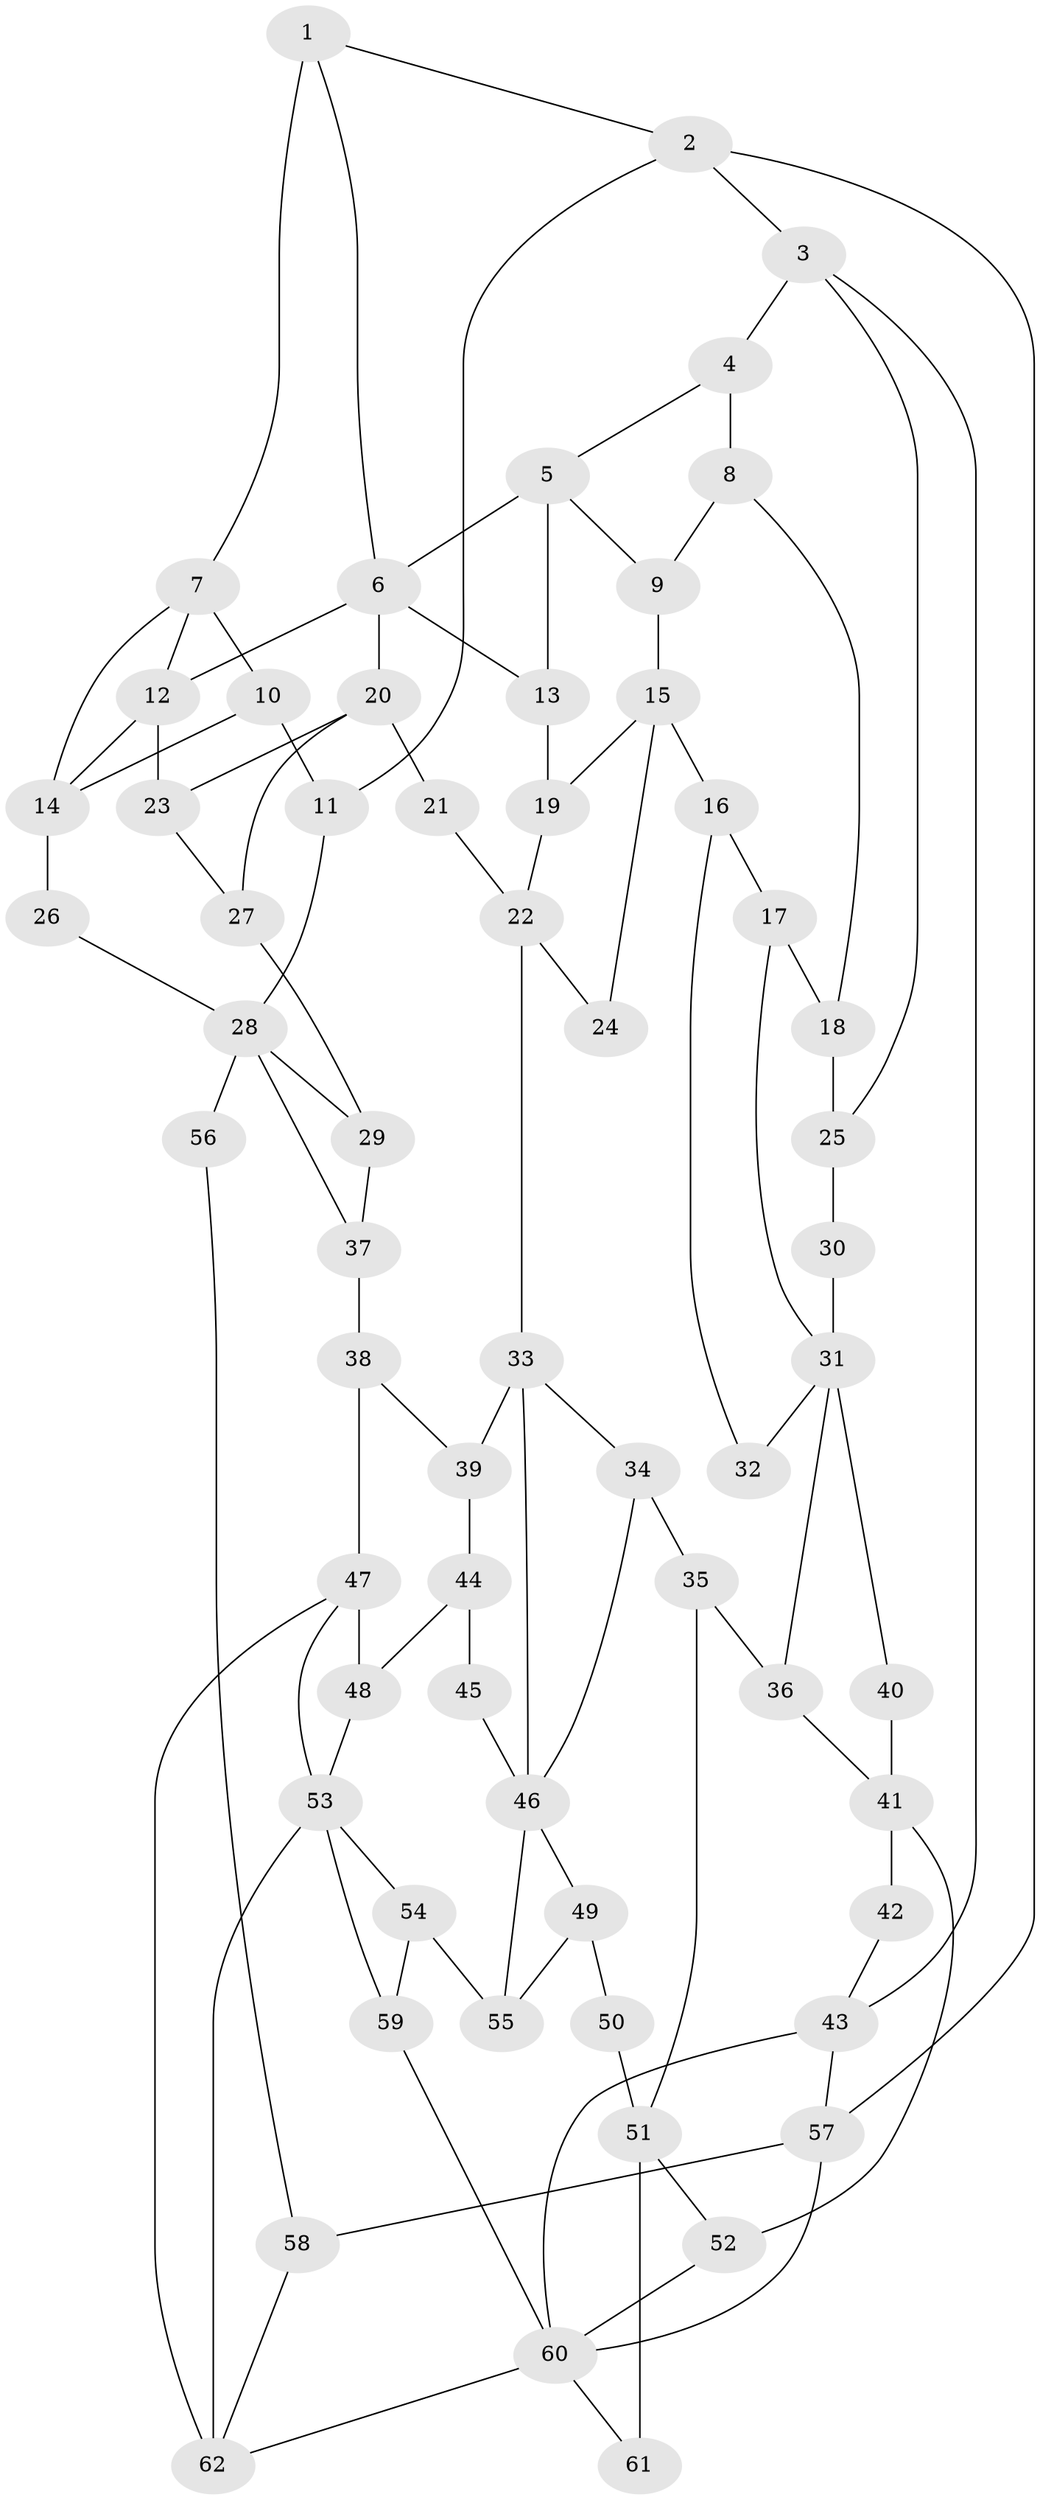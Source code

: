 // original degree distribution, {3: 0.016129032258064516, 4: 0.23387096774193547, 6: 0.21774193548387097, 5: 0.532258064516129}
// Generated by graph-tools (version 1.1) at 2025/38/03/09/25 02:38:52]
// undirected, 62 vertices, 102 edges
graph export_dot {
graph [start="1"]
  node [color=gray90,style=filled];
  1;
  2;
  3;
  4;
  5;
  6;
  7;
  8;
  9;
  10;
  11;
  12;
  13;
  14;
  15;
  16;
  17;
  18;
  19;
  20;
  21;
  22;
  23;
  24;
  25;
  26;
  27;
  28;
  29;
  30;
  31;
  32;
  33;
  34;
  35;
  36;
  37;
  38;
  39;
  40;
  41;
  42;
  43;
  44;
  45;
  46;
  47;
  48;
  49;
  50;
  51;
  52;
  53;
  54;
  55;
  56;
  57;
  58;
  59;
  60;
  61;
  62;
  1 -- 2 [weight=1.0];
  1 -- 6 [weight=1.0];
  1 -- 7 [weight=2.0];
  2 -- 3 [weight=1.0];
  2 -- 11 [weight=1.0];
  2 -- 57 [weight=1.0];
  3 -- 4 [weight=1.0];
  3 -- 25 [weight=1.0];
  3 -- 43 [weight=1.0];
  4 -- 5 [weight=1.0];
  4 -- 8 [weight=1.0];
  5 -- 6 [weight=1.0];
  5 -- 9 [weight=1.0];
  5 -- 13 [weight=2.0];
  6 -- 12 [weight=1.0];
  6 -- 13 [weight=1.0];
  6 -- 20 [weight=2.0];
  7 -- 10 [weight=1.0];
  7 -- 12 [weight=2.0];
  7 -- 14 [weight=1.0];
  8 -- 9 [weight=1.0];
  8 -- 18 [weight=1.0];
  9 -- 15 [weight=1.0];
  10 -- 11 [weight=1.0];
  10 -- 14 [weight=2.0];
  11 -- 28 [weight=1.0];
  12 -- 14 [weight=1.0];
  12 -- 23 [weight=1.0];
  13 -- 19 [weight=1.0];
  14 -- 26 [weight=2.0];
  15 -- 16 [weight=2.0];
  15 -- 19 [weight=1.0];
  15 -- 24 [weight=2.0];
  16 -- 17 [weight=1.0];
  16 -- 32 [weight=2.0];
  17 -- 18 [weight=1.0];
  17 -- 31 [weight=1.0];
  18 -- 25 [weight=1.0];
  19 -- 22 [weight=1.0];
  20 -- 21 [weight=2.0];
  20 -- 23 [weight=1.0];
  20 -- 27 [weight=1.0];
  21 -- 22 [weight=2.0];
  22 -- 24 [weight=1.0];
  22 -- 33 [weight=2.0];
  23 -- 27 [weight=1.0];
  25 -- 30 [weight=1.0];
  26 -- 28 [weight=1.0];
  27 -- 29 [weight=1.0];
  28 -- 29 [weight=1.0];
  28 -- 37 [weight=1.0];
  28 -- 56 [weight=2.0];
  29 -- 37 [weight=1.0];
  30 -- 31 [weight=2.0];
  31 -- 32 [weight=1.0];
  31 -- 36 [weight=1.0];
  31 -- 40 [weight=1.0];
  33 -- 34 [weight=1.0];
  33 -- 39 [weight=1.0];
  33 -- 46 [weight=1.0];
  34 -- 35 [weight=1.0];
  34 -- 46 [weight=1.0];
  35 -- 36 [weight=1.0];
  35 -- 51 [weight=1.0];
  36 -- 41 [weight=1.0];
  37 -- 38 [weight=2.0];
  38 -- 39 [weight=1.0];
  38 -- 47 [weight=2.0];
  39 -- 44 [weight=1.0];
  40 -- 41 [weight=2.0];
  41 -- 42 [weight=2.0];
  41 -- 52 [weight=1.0];
  42 -- 43 [weight=1.0];
  43 -- 57 [weight=1.0];
  43 -- 60 [weight=1.0];
  44 -- 45 [weight=1.0];
  44 -- 48 [weight=1.0];
  45 -- 46 [weight=2.0];
  46 -- 49 [weight=1.0];
  46 -- 55 [weight=1.0];
  47 -- 48 [weight=2.0];
  47 -- 53 [weight=1.0];
  47 -- 62 [weight=1.0];
  48 -- 53 [weight=1.0];
  49 -- 50 [weight=1.0];
  49 -- 55 [weight=1.0];
  50 -- 51 [weight=2.0];
  51 -- 52 [weight=1.0];
  51 -- 61 [weight=2.0];
  52 -- 60 [weight=1.0];
  53 -- 54 [weight=1.0];
  53 -- 59 [weight=1.0];
  53 -- 62 [weight=2.0];
  54 -- 55 [weight=1.0];
  54 -- 59 [weight=1.0];
  56 -- 58 [weight=1.0];
  57 -- 58 [weight=1.0];
  57 -- 60 [weight=1.0];
  58 -- 62 [weight=1.0];
  59 -- 60 [weight=1.0];
  60 -- 61 [weight=1.0];
  60 -- 62 [weight=1.0];
}
